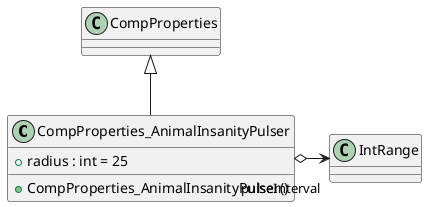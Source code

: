 @startuml
class CompProperties_AnimalInsanityPulser {
    + radius : int = 25
    + CompProperties_AnimalInsanityPulser()
}
CompProperties <|-- CompProperties_AnimalInsanityPulser
CompProperties_AnimalInsanityPulser o-> "pulseInterval" IntRange
@enduml
